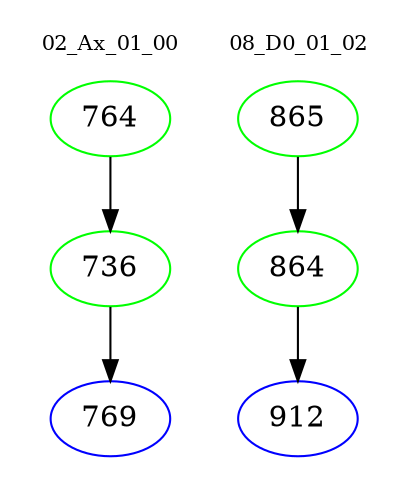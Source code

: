 digraph{
subgraph cluster_0 {
color = white
label = "02_Ax_01_00";
fontsize=10;
T0_764 [label="764", color="green"]
T0_764 -> T0_736 [color="black"]
T0_736 [label="736", color="green"]
T0_736 -> T0_769 [color="black"]
T0_769 [label="769", color="blue"]
}
subgraph cluster_1 {
color = white
label = "08_D0_01_02";
fontsize=10;
T1_865 [label="865", color="green"]
T1_865 -> T1_864 [color="black"]
T1_864 [label="864", color="green"]
T1_864 -> T1_912 [color="black"]
T1_912 [label="912", color="blue"]
}
}
